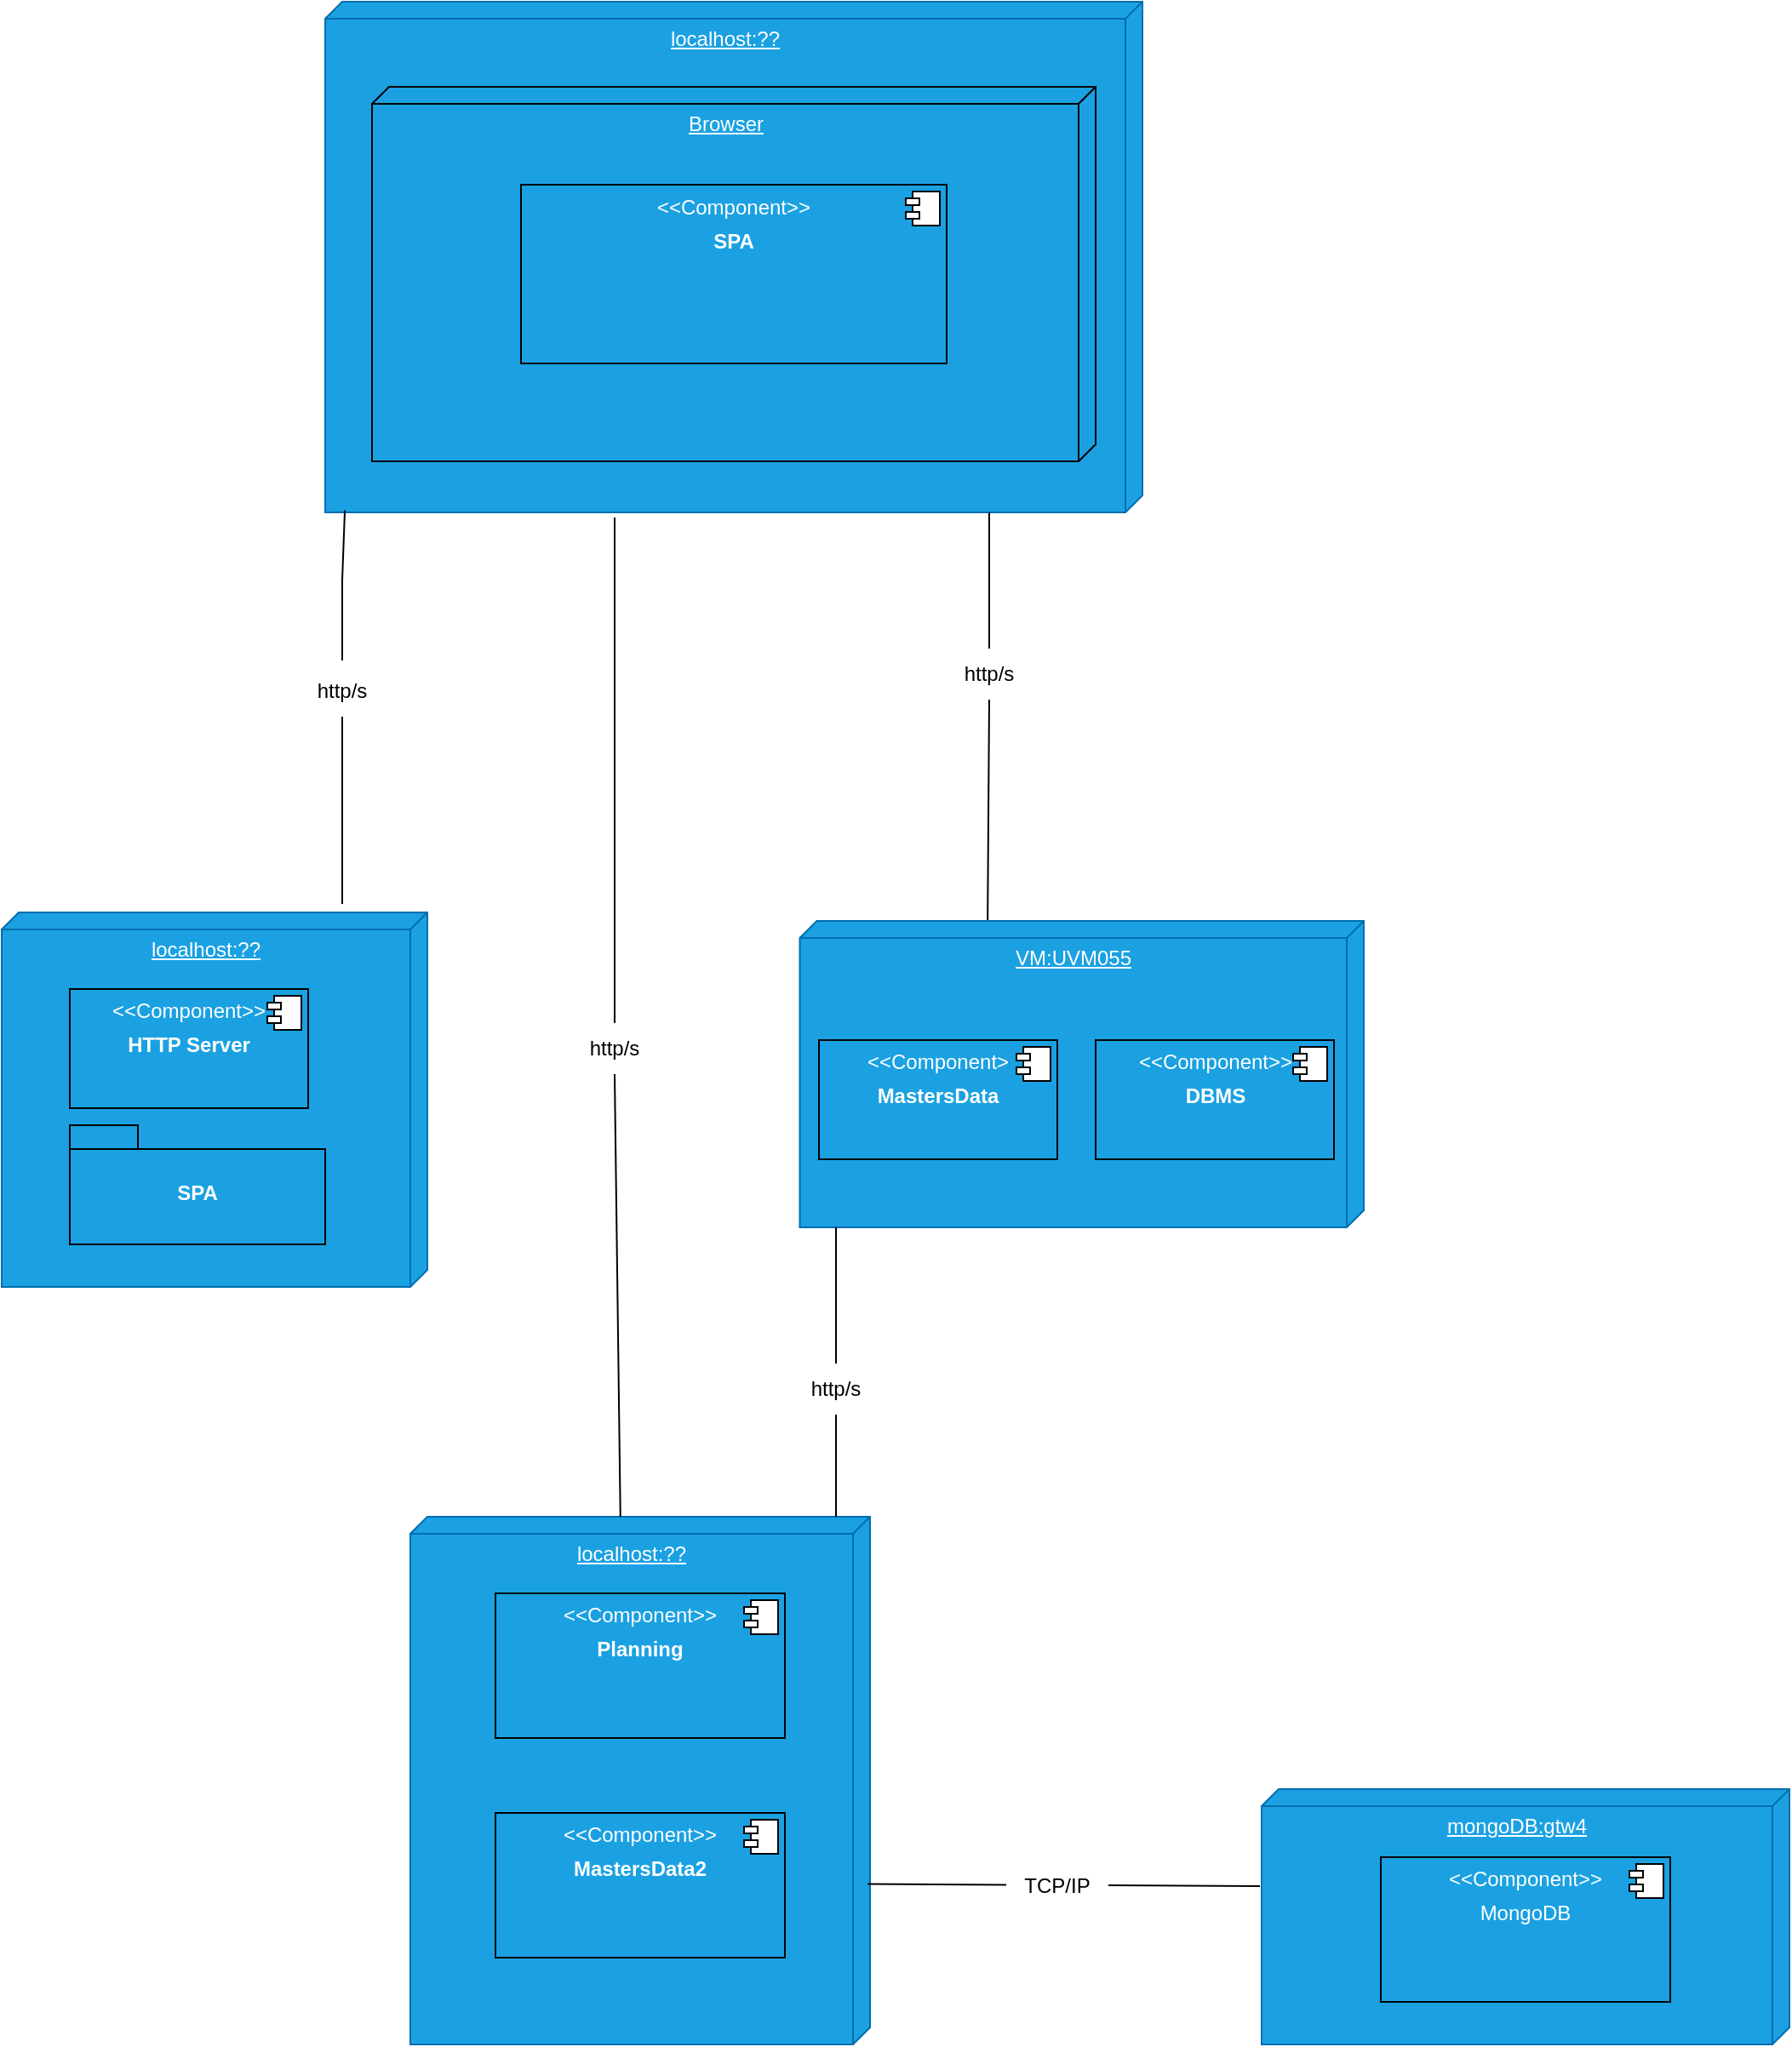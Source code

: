 <mxfile version="24.7.17">
  <diagram name="Página-1" id="kKBKMEyVlORLd3pp8Gom">
    <mxGraphModel dx="2550" dy="1240" grid="1" gridSize="10" guides="1" tooltips="1" connect="1" arrows="1" fold="1" page="1" pageScale="1" pageWidth="827" pageHeight="1169" math="0" shadow="0">
      <root>
        <mxCell id="0" />
        <mxCell id="1" parent="0" />
        <mxCell id="rFL1SJs7jFUsXzOqKkRG-39" value="localhost:??" style="verticalAlign=top;align=center;spacingTop=8;spacingLeft=2;spacingRight=12;shape=cube;size=10;direction=south;fontStyle=4;html=1;whiteSpace=wrap;fillColor=#1ba1e2;fontColor=#ffffff;strokeColor=#006EAF;" parent="1" vertex="1">
          <mxGeometry x="190" y="20" width="480" height="300" as="geometry" />
        </mxCell>
        <mxCell id="rFL1SJs7jFUsXzOqKkRG-46" value="localhost:??" style="verticalAlign=top;align=center;spacingTop=8;spacingLeft=2;spacingRight=12;shape=cube;size=10;direction=south;fontStyle=4;html=1;whiteSpace=wrap;fillColor=#1ba1e2;fontColor=#ffffff;strokeColor=#006EAF;" parent="1" vertex="1">
          <mxGeometry x="240" y="910" width="270" height="310" as="geometry" />
        </mxCell>
        <mxCell id="rFL1SJs7jFUsXzOqKkRG-53" value="localhost:??" style="verticalAlign=top;align=center;spacingTop=8;spacingLeft=2;spacingRight=12;shape=cube;size=10;direction=south;fontStyle=4;html=1;whiteSpace=wrap;fillColor=#1ba1e2;fontColor=#ffffff;strokeColor=#006EAF;" parent="1" vertex="1">
          <mxGeometry y="555" width="250" height="220" as="geometry" />
        </mxCell>
        <mxCell id="rFL1SJs7jFUsXzOqKkRG-54" value="&lt;p style=&quot;margin:0px;margin-top:6px;text-align:center;&quot;&gt;&amp;lt;&amp;lt;Component&amp;gt;&amp;gt;&lt;/p&gt;&lt;p style=&quot;margin:0px;margin-top:6px;text-align:center;&quot;&gt;&lt;b&gt;Planning&lt;/b&gt;&lt;/p&gt;" style="align=left;overflow=fill;html=1;dropTarget=0;whiteSpace=wrap;fillColor=#1ba1e2;fontColor=#ffffff;strokeColor=default;" parent="1" vertex="1">
          <mxGeometry x="290" y="955" width="170" height="85" as="geometry" />
        </mxCell>
        <mxCell id="rFL1SJs7jFUsXzOqKkRG-55" value="" style="shape=component;jettyWidth=8;jettyHeight=4;" parent="rFL1SJs7jFUsXzOqKkRG-54" vertex="1">
          <mxGeometry x="1" width="20" height="20" relative="1" as="geometry">
            <mxPoint x="-24" y="4" as="offset" />
          </mxGeometry>
        </mxCell>
        <mxCell id="rFL1SJs7jFUsXzOqKkRG-59" value="http/s" style="text;html=1;align=center;verticalAlign=middle;whiteSpace=wrap;rounded=0;" parent="1" vertex="1">
          <mxGeometry x="550" y="400" width="60" height="30" as="geometry" />
        </mxCell>
        <mxCell id="rFL1SJs7jFUsXzOqKkRG-63" value="" style="endArrow=none;html=1;rounded=0;" parent="1" edge="1">
          <mxGeometry width="50" height="50" relative="1" as="geometry">
            <mxPoint x="580" y="400" as="sourcePoint" />
            <mxPoint x="580" y="320" as="targetPoint" />
          </mxGeometry>
        </mxCell>
        <mxCell id="rFL1SJs7jFUsXzOqKkRG-64" value="" style="endArrow=none;html=1;rounded=0;entryX=0.5;entryY=1;entryDx=0;entryDy=0;exitX=0.017;exitY=0.667;exitDx=0;exitDy=0;exitPerimeter=0;" parent="1" source="W9e73ZXiokpKta8JOBZt-1" target="rFL1SJs7jFUsXzOqKkRG-59" edge="1">
          <mxGeometry width="50" height="50" relative="1" as="geometry">
            <mxPoint x="580" y="550" as="sourcePoint" />
            <mxPoint x="479.5" y="440" as="targetPoint" />
          </mxGeometry>
        </mxCell>
        <mxCell id="sd2xaRwGRJdu4WyD6hQX-8" value="&lt;p style=&quot;margin:0px;margin-top:6px;text-align:center;&quot;&gt;&amp;lt;&amp;lt;Component&amp;gt;&amp;gt;&lt;/p&gt;&lt;p style=&quot;margin:0px;margin-top:6px;text-align:center;&quot;&gt;&lt;b&gt;HTTP Server&lt;/b&gt;&lt;/p&gt;" style="align=left;overflow=fill;html=1;dropTarget=0;whiteSpace=wrap;fillColor=#1ba1e2;fontColor=#ffffff;strokeColor=default;" parent="1" vertex="1">
          <mxGeometry x="40" y="600" width="140" height="70" as="geometry" />
        </mxCell>
        <mxCell id="sd2xaRwGRJdu4WyD6hQX-9" value="" style="shape=component;jettyWidth=8;jettyHeight=4;" parent="sd2xaRwGRJdu4WyD6hQX-8" vertex="1">
          <mxGeometry x="1" width="20" height="20" relative="1" as="geometry">
            <mxPoint x="-24" y="4" as="offset" />
          </mxGeometry>
        </mxCell>
        <mxCell id="sd2xaRwGRJdu4WyD6hQX-10" value="SPA" style="shape=folder;fontStyle=1;spacingTop=10;tabWidth=40;tabHeight=14;tabPosition=left;html=1;whiteSpace=wrap;fillColor=#1ba1e2;fontColor=#ffffff;strokeColor=default;" parent="1" vertex="1">
          <mxGeometry x="40" y="680" width="150" height="70" as="geometry" />
        </mxCell>
        <mxCell id="sd2xaRwGRJdu4WyD6hQX-11" value="" style="endArrow=none;html=1;rounded=0;entryX=0.996;entryY=0.976;entryDx=0;entryDy=0;entryPerimeter=0;" parent="1" target="rFL1SJs7jFUsXzOqKkRG-39" edge="1">
          <mxGeometry width="50" height="50" relative="1" as="geometry">
            <mxPoint x="200" y="407" as="sourcePoint" />
            <mxPoint x="330" y="320" as="targetPoint" />
            <Array as="points">
              <mxPoint x="200" y="360" />
            </Array>
          </mxGeometry>
        </mxCell>
        <mxCell id="sd2xaRwGRJdu4WyD6hQX-12" value="http/s" style="text;html=1;align=center;verticalAlign=middle;whiteSpace=wrap;rounded=0;" parent="1" vertex="1">
          <mxGeometry x="170" y="410" width="60" height="30" as="geometry" />
        </mxCell>
        <mxCell id="sd2xaRwGRJdu4WyD6hQX-13" value="" style="endArrow=none;html=1;rounded=0;entryX=0.5;entryY=1;entryDx=0;entryDy=0;" parent="1" target="sd2xaRwGRJdu4WyD6hQX-12" edge="1">
          <mxGeometry width="50" height="50" relative="1" as="geometry">
            <mxPoint x="200" y="550" as="sourcePoint" />
            <mxPoint x="329.5" y="440" as="targetPoint" />
          </mxGeometry>
        </mxCell>
        <mxCell id="W9e73ZXiokpKta8JOBZt-1" value="VM:UVM055" style="verticalAlign=top;align=center;spacingTop=8;spacingLeft=2;spacingRight=12;shape=cube;size=10;direction=south;fontStyle=4;html=1;whiteSpace=wrap;fillColor=#1ba1e2;fontColor=#ffffff;strokeColor=#006EAF;" parent="1" vertex="1">
          <mxGeometry x="468.75" y="560" width="331.25" height="180" as="geometry" />
        </mxCell>
        <mxCell id="rFL1SJs7jFUsXzOqKkRG-47" value="&lt;p style=&quot;margin:0px;margin-top:6px;text-align:center;&quot;&gt;&amp;lt;&amp;lt;Component&amp;gt;&lt;/p&gt;&lt;p style=&quot;margin:0px;margin-top:6px;text-align:center;&quot;&gt;&lt;b&gt;MastersData&lt;/b&gt;&lt;/p&gt;" style="align=left;overflow=fill;html=1;dropTarget=0;whiteSpace=wrap;fillColor=#1ba1e2;fontColor=#ffffff;strokeColor=default;" parent="1" vertex="1">
          <mxGeometry x="480" y="630" width="140" height="70" as="geometry" />
        </mxCell>
        <mxCell id="rFL1SJs7jFUsXzOqKkRG-48" value="" style="shape=component;jettyWidth=8;jettyHeight=4;" parent="rFL1SJs7jFUsXzOqKkRG-47" vertex="1">
          <mxGeometry x="1" width="20" height="20" relative="1" as="geometry">
            <mxPoint x="-24" y="4" as="offset" />
          </mxGeometry>
        </mxCell>
        <mxCell id="W9e73ZXiokpKta8JOBZt-3" value="&lt;p style=&quot;margin:0px;margin-top:6px;text-align:center;&quot;&gt;&amp;lt;&amp;lt;Component&amp;gt;&amp;gt;&lt;/p&gt;&lt;p style=&quot;margin:0px;margin-top:6px;text-align:center;&quot;&gt;&lt;b&gt;DBMS&lt;/b&gt;&lt;/p&gt;" style="align=left;overflow=fill;html=1;dropTarget=0;whiteSpace=wrap;fillColor=#1ba1e2;fontColor=#ffffff;strokeColor=default;" parent="1" vertex="1">
          <mxGeometry x="642.5" y="630" width="140" height="70" as="geometry" />
        </mxCell>
        <mxCell id="W9e73ZXiokpKta8JOBZt-4" value="" style="shape=component;jettyWidth=8;jettyHeight=4;" parent="W9e73ZXiokpKta8JOBZt-3" vertex="1">
          <mxGeometry x="1" width="20" height="20" relative="1" as="geometry">
            <mxPoint x="-24" y="4" as="offset" />
          </mxGeometry>
        </mxCell>
        <mxCell id="W9e73ZXiokpKta8JOBZt-5" value="Browser" style="verticalAlign=top;align=center;spacingTop=8;spacingLeft=2;spacingRight=12;shape=cube;size=10;direction=south;fontStyle=4;html=1;whiteSpace=wrap;fillColor=#1ba1e2;fontColor=#ffffff;strokeColor=default;" parent="1" vertex="1">
          <mxGeometry x="217.5" y="70" width="425" height="220" as="geometry" />
        </mxCell>
        <mxCell id="W9e73ZXiokpKta8JOBZt-6" value="&lt;p style=&quot;margin:0px;margin-top:6px;text-align:center;&quot;&gt;&amp;lt;&amp;lt;Component&amp;gt;&amp;gt;&lt;/p&gt;&lt;p style=&quot;margin:0px;margin-top:6px;text-align:center;&quot;&gt;&lt;b&gt;SPA&lt;/b&gt;&lt;/p&gt;" style="align=left;overflow=fill;html=1;dropTarget=0;whiteSpace=wrap;fillColor=#1ba1e2;fontColor=#ffffff;strokeColor=default;" parent="1" vertex="1">
          <mxGeometry x="305" y="127.5" width="250" height="105" as="geometry" />
        </mxCell>
        <mxCell id="W9e73ZXiokpKta8JOBZt-7" value="" style="shape=component;jettyWidth=8;jettyHeight=4;" parent="W9e73ZXiokpKta8JOBZt-6" vertex="1">
          <mxGeometry x="1" width="20" height="20" relative="1" as="geometry">
            <mxPoint x="-24" y="4" as="offset" />
          </mxGeometry>
        </mxCell>
        <mxCell id="W9e73ZXiokpKta8JOBZt-9" value="http/s" style="text;html=1;align=center;verticalAlign=middle;whiteSpace=wrap;rounded=0;" parent="1" vertex="1">
          <mxGeometry x="330" y="620" width="60" height="30" as="geometry" />
        </mxCell>
        <mxCell id="W9e73ZXiokpKta8JOBZt-10" value="" style="endArrow=none;html=1;rounded=0;exitX=0.5;exitY=0;exitDx=0;exitDy=0;" parent="1" source="W9e73ZXiokpKta8JOBZt-9" edge="1">
          <mxGeometry width="50" height="50" relative="1" as="geometry">
            <mxPoint x="593.97" y="410.96" as="sourcePoint" />
            <mxPoint x="360" y="323" as="targetPoint" />
          </mxGeometry>
        </mxCell>
        <mxCell id="W9e73ZXiokpKta8JOBZt-11" value="" style="endArrow=none;html=1;rounded=0;entryX=0.5;entryY=1;entryDx=0;entryDy=0;exitX=0;exitY=0.543;exitDx=0;exitDy=0;exitPerimeter=0;" parent="1" source="rFL1SJs7jFUsXzOqKkRG-46" target="W9e73ZXiokpKta8JOBZt-9" edge="1">
          <mxGeometry width="50" height="50" relative="1" as="geometry">
            <mxPoint x="359.995" y="820" as="sourcePoint" />
            <mxPoint x="493.47" y="450.96" as="targetPoint" />
          </mxGeometry>
        </mxCell>
        <mxCell id="W9e73ZXiokpKta8JOBZt-12" value="" style="endArrow=none;html=1;rounded=0;exitX=0.5;exitY=0;exitDx=0;exitDy=0;" parent="1" source="W9e73ZXiokpKta8JOBZt-13" edge="1">
          <mxGeometry width="50" height="50" relative="1" as="geometry">
            <mxPoint x="490" y="770" as="sourcePoint" />
            <mxPoint x="490" y="740" as="targetPoint" />
          </mxGeometry>
        </mxCell>
        <mxCell id="W9e73ZXiokpKta8JOBZt-13" value="http/s" style="text;html=1;align=center;verticalAlign=middle;whiteSpace=wrap;rounded=0;" parent="1" vertex="1">
          <mxGeometry x="460" y="820" width="60" height="30" as="geometry" />
        </mxCell>
        <mxCell id="W9e73ZXiokpKta8JOBZt-14" value="" style="endArrow=none;html=1;rounded=0;exitX=0.5;exitY=1;exitDx=0;exitDy=0;" parent="1" source="W9e73ZXiokpKta8JOBZt-13" edge="1">
          <mxGeometry width="50" height="50" relative="1" as="geometry">
            <mxPoint x="490" y="790" as="sourcePoint" />
            <mxPoint x="490" y="910" as="targetPoint" />
          </mxGeometry>
        </mxCell>
        <mxCell id="qp6SNHzh8cvOL6u0nFqq-1" value="&lt;p style=&quot;margin:0px;margin-top:6px;text-align:center;&quot;&gt;&amp;lt;&amp;lt;Component&amp;gt;&amp;gt;&lt;/p&gt;&lt;p style=&quot;margin:0px;margin-top:6px;text-align:center;&quot;&gt;&lt;b&gt;MastersData2&lt;/b&gt;&lt;/p&gt;" style="align=left;overflow=fill;html=1;dropTarget=0;whiteSpace=wrap;fillColor=#1ba1e2;fontColor=#ffffff;strokeColor=default;" vertex="1" parent="1">
          <mxGeometry x="290" y="1084" width="170" height="85" as="geometry" />
        </mxCell>
        <mxCell id="qp6SNHzh8cvOL6u0nFqq-2" value="" style="shape=component;jettyWidth=8;jettyHeight=4;" vertex="1" parent="qp6SNHzh8cvOL6u0nFqq-1">
          <mxGeometry x="1" width="20" height="20" relative="1" as="geometry">
            <mxPoint x="-24" y="4" as="offset" />
          </mxGeometry>
        </mxCell>
        <mxCell id="qp6SNHzh8cvOL6u0nFqq-3" value="mongoDB:gtw4" style="verticalAlign=top;align=center;spacingTop=8;spacingLeft=2;spacingRight=12;shape=cube;size=10;direction=south;fontStyle=4;html=1;whiteSpace=wrap;fillColor=#1ba1e2;fontColor=#ffffff;strokeColor=#006EAF;" vertex="1" parent="1">
          <mxGeometry x="740" y="1070" width="310" height="150" as="geometry" />
        </mxCell>
        <mxCell id="qp6SNHzh8cvOL6u0nFqq-4" value="&lt;p style=&quot;margin:0px;margin-top:6px;text-align:center;&quot;&gt;&amp;lt;&amp;lt;Component&amp;gt;&amp;gt;&lt;/p&gt;&lt;p style=&quot;margin:0px;margin-top:6px;text-align:center;&quot;&gt;MongoDB&lt;/p&gt;" style="align=left;overflow=fill;html=1;dropTarget=0;whiteSpace=wrap;fillColor=#1ba1e2;fontColor=#ffffff;strokeColor=default;" vertex="1" parent="1">
          <mxGeometry x="810" y="1110" width="170" height="85" as="geometry" />
        </mxCell>
        <mxCell id="qp6SNHzh8cvOL6u0nFqq-5" value="" style="shape=component;jettyWidth=8;jettyHeight=4;" vertex="1" parent="qp6SNHzh8cvOL6u0nFqq-4">
          <mxGeometry x="1" width="20" height="20" relative="1" as="geometry">
            <mxPoint x="-24" y="4" as="offset" />
          </mxGeometry>
        </mxCell>
        <mxCell id="qp6SNHzh8cvOL6u0nFqq-6" value="" style="endArrow=none;html=1;rounded=0;entryX=0.696;entryY=0.005;entryDx=0;entryDy=0;entryPerimeter=0;" edge="1" parent="1" source="qp6SNHzh8cvOL6u0nFqq-7" target="rFL1SJs7jFUsXzOqKkRG-46">
          <mxGeometry width="50" height="50" relative="1" as="geometry">
            <mxPoint x="560" y="1128" as="sourcePoint" />
            <mxPoint x="498" y="920" as="targetPoint" />
          </mxGeometry>
        </mxCell>
        <mxCell id="qp6SNHzh8cvOL6u0nFqq-7" value="TCP/IP" style="text;html=1;align=center;verticalAlign=middle;whiteSpace=wrap;rounded=0;" vertex="1" parent="1">
          <mxGeometry x="590" y="1111.5" width="60" height="30" as="geometry" />
        </mxCell>
        <mxCell id="qp6SNHzh8cvOL6u0nFqq-8" value="" style="endArrow=none;html=1;rounded=0;entryX=1;entryY=0.5;entryDx=0;entryDy=0;" edge="1" parent="1" target="qp6SNHzh8cvOL6u0nFqq-7">
          <mxGeometry width="50" height="50" relative="1" as="geometry">
            <mxPoint x="739" y="1127" as="sourcePoint" />
            <mxPoint x="519" y="1136" as="targetPoint" />
          </mxGeometry>
        </mxCell>
      </root>
    </mxGraphModel>
  </diagram>
</mxfile>
